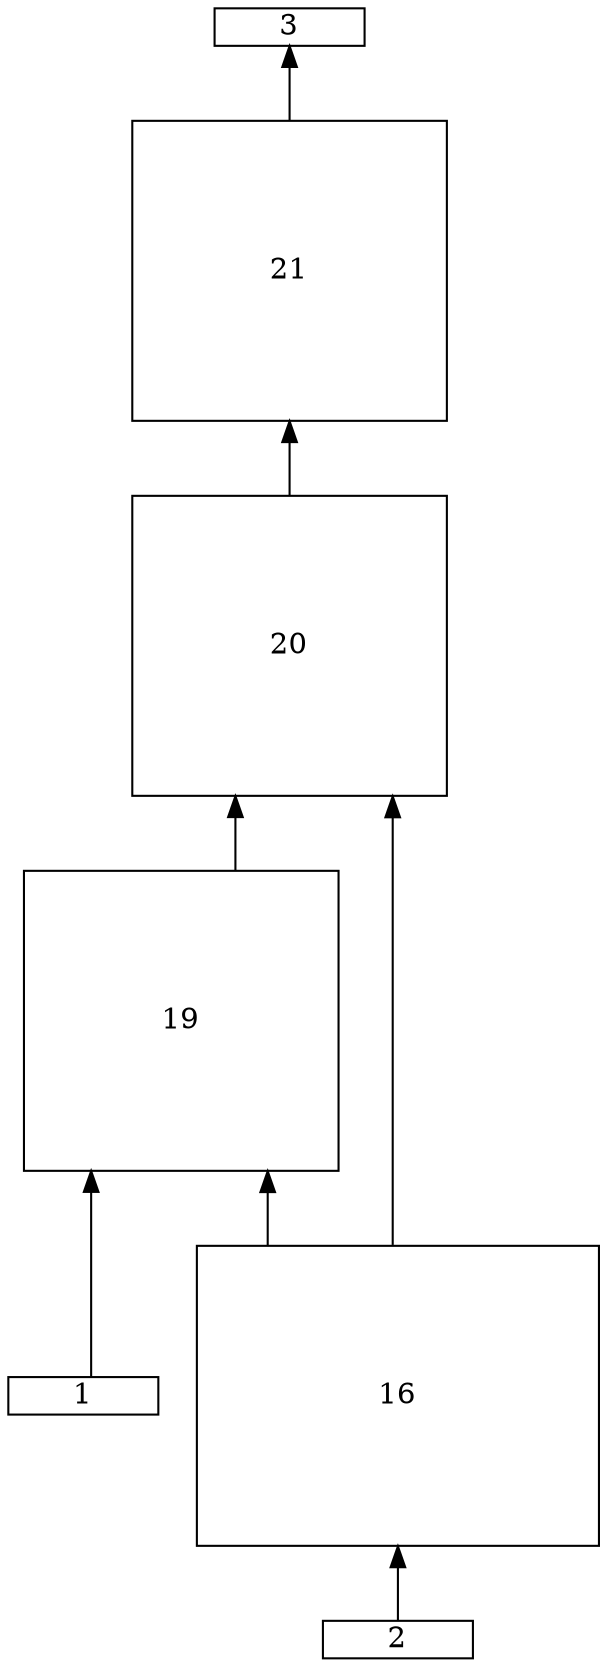 digraph ap_test{
graph [splines=ortho]
rankdir=BT;
size="500, 500";
1 [shape=box fixedsize=true width=1.0 height=0.25]
2 [shape=box fixedsize=true width=1.0 height=0.25]

3 [shape=box fixedsize=true width=1.0 height=0.25]


16[shape=box fixedsize=true width=2.6833333333333336 height=2.0]
19[shape=box fixedsize=true width=2.1 height=2.0]
20[shape=box fixedsize=true width=2.1 height=2.0]
21[shape=box fixedsize=true width=2.1 height=2.0]

2 -> 16
1 -> 19
21 -> 3
16 -> 20
16 -> 19
19 -> 20
20 -> 21
}